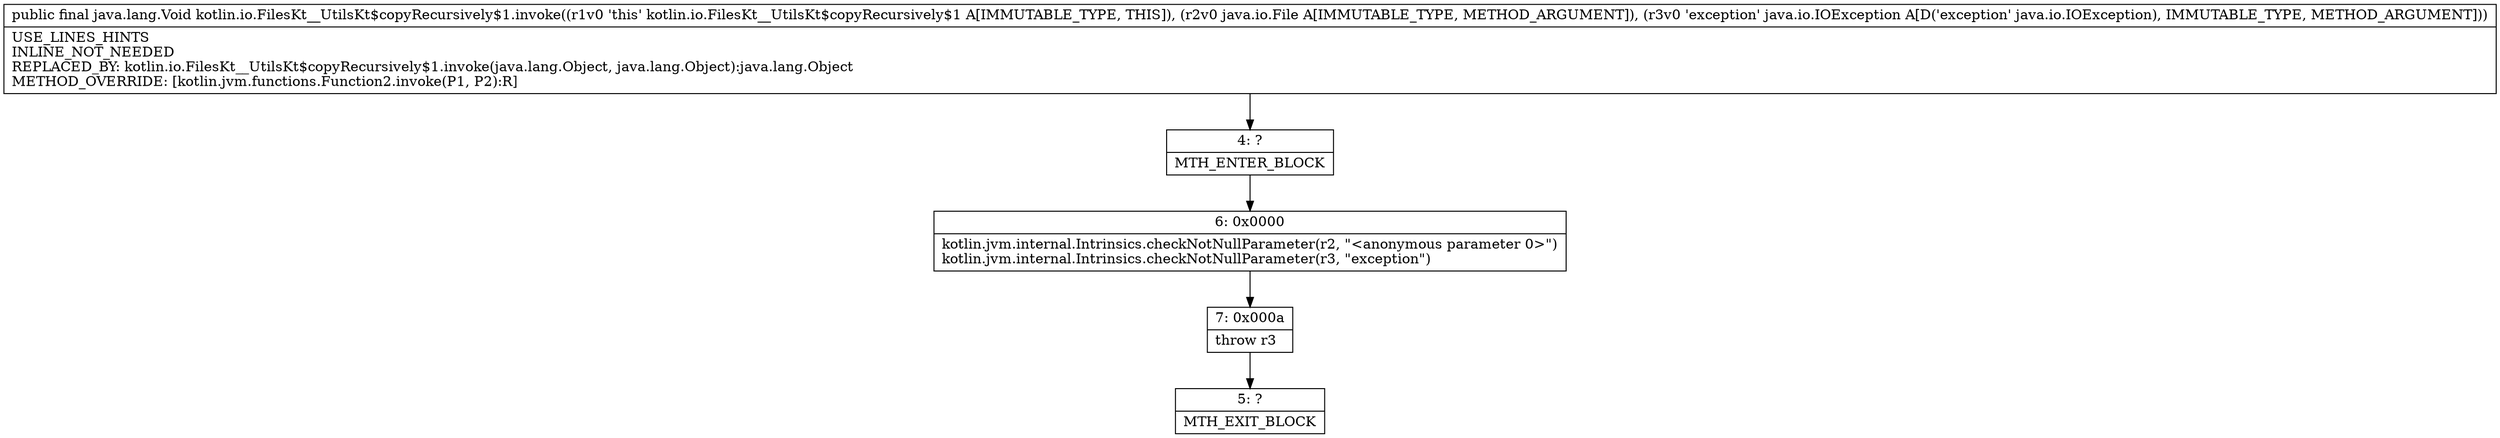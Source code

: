 digraph "CFG forkotlin.io.FilesKt__UtilsKt$copyRecursively$1.invoke(Ljava\/io\/File;Ljava\/io\/IOException;)Ljava\/lang\/Void;" {
Node_4 [shape=record,label="{4\:\ ?|MTH_ENTER_BLOCK\l}"];
Node_6 [shape=record,label="{6\:\ 0x0000|kotlin.jvm.internal.Intrinsics.checkNotNullParameter(r2, \"\<anonymous parameter 0\>\")\lkotlin.jvm.internal.Intrinsics.checkNotNullParameter(r3, \"exception\")\l}"];
Node_7 [shape=record,label="{7\:\ 0x000a|throw r3\l}"];
Node_5 [shape=record,label="{5\:\ ?|MTH_EXIT_BLOCK\l}"];
MethodNode[shape=record,label="{public final java.lang.Void kotlin.io.FilesKt__UtilsKt$copyRecursively$1.invoke((r1v0 'this' kotlin.io.FilesKt__UtilsKt$copyRecursively$1 A[IMMUTABLE_TYPE, THIS]), (r2v0 java.io.File A[IMMUTABLE_TYPE, METHOD_ARGUMENT]), (r3v0 'exception' java.io.IOException A[D('exception' java.io.IOException), IMMUTABLE_TYPE, METHOD_ARGUMENT]))  | USE_LINES_HINTS\lINLINE_NOT_NEEDED\lREPLACED_BY: kotlin.io.FilesKt__UtilsKt$copyRecursively$1.invoke(java.lang.Object, java.lang.Object):java.lang.Object\lMETHOD_OVERRIDE: [kotlin.jvm.functions.Function2.invoke(P1, P2):R]\l}"];
MethodNode -> Node_4;Node_4 -> Node_6;
Node_6 -> Node_7;
Node_7 -> Node_5;
}

